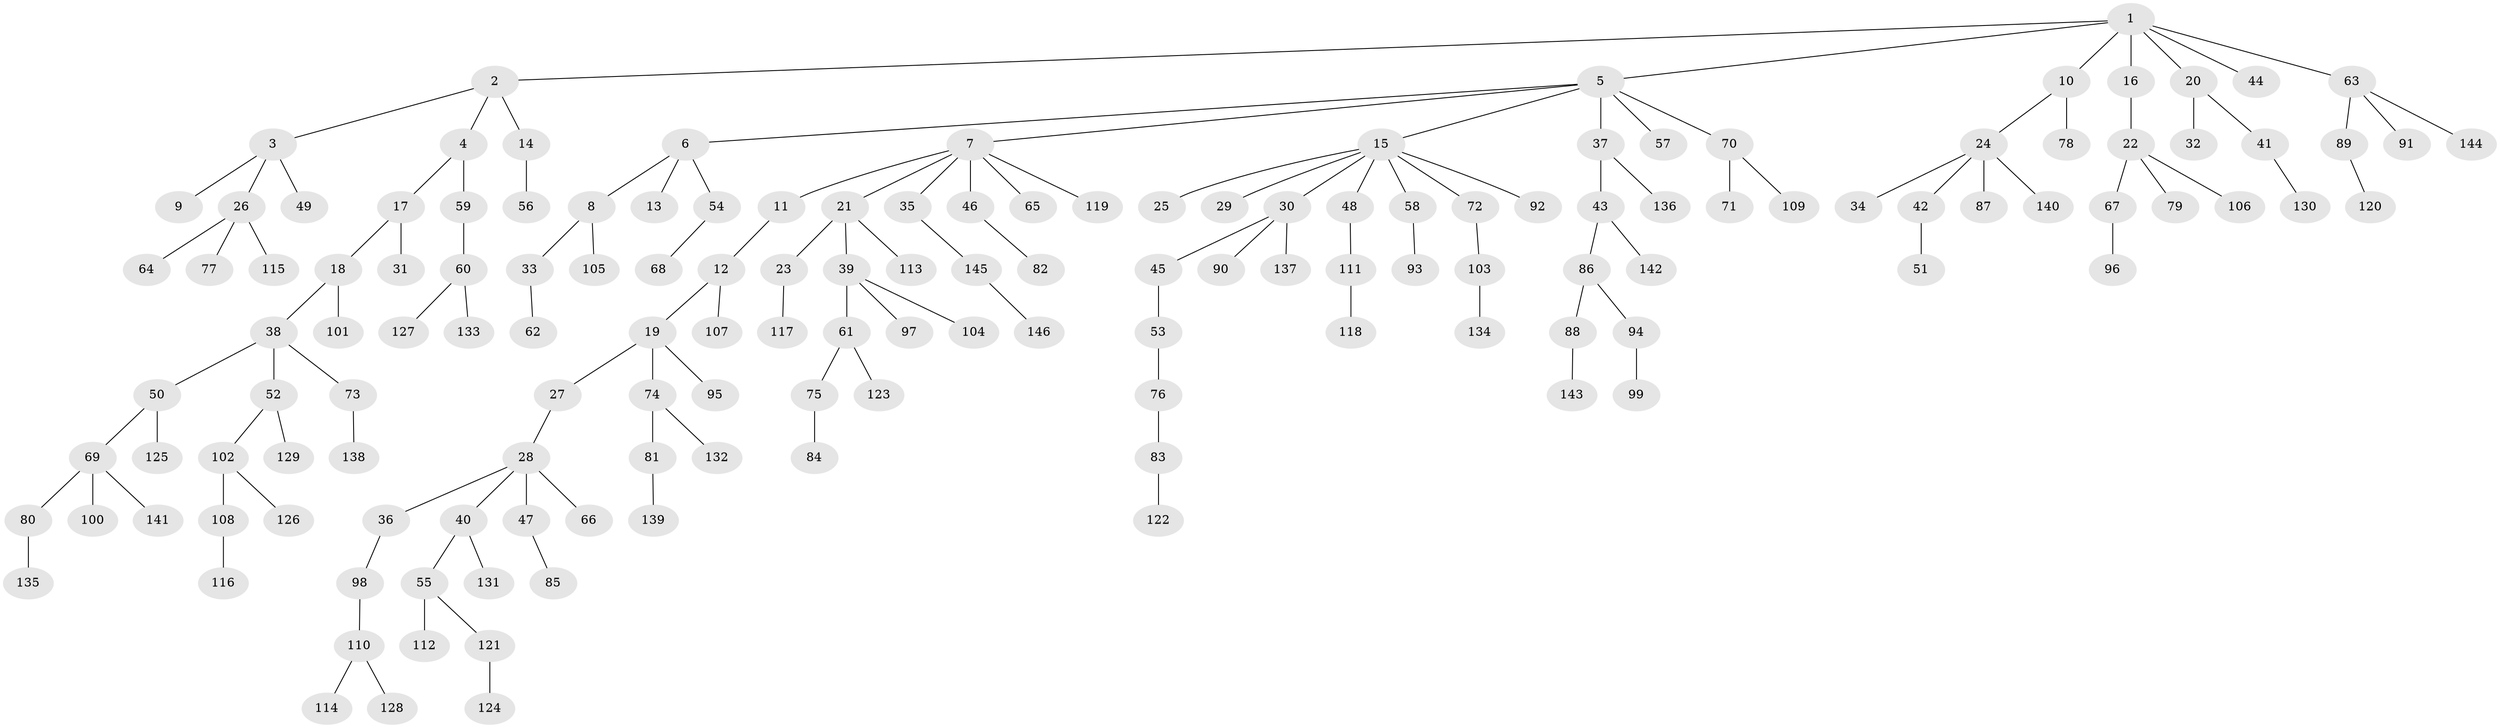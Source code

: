 // Generated by graph-tools (version 1.1) at 2025/02/03/09/25 03:02:26]
// undirected, 146 vertices, 145 edges
graph export_dot {
graph [start="1"]
  node [color=gray90,style=filled];
  1;
  2;
  3;
  4;
  5;
  6;
  7;
  8;
  9;
  10;
  11;
  12;
  13;
  14;
  15;
  16;
  17;
  18;
  19;
  20;
  21;
  22;
  23;
  24;
  25;
  26;
  27;
  28;
  29;
  30;
  31;
  32;
  33;
  34;
  35;
  36;
  37;
  38;
  39;
  40;
  41;
  42;
  43;
  44;
  45;
  46;
  47;
  48;
  49;
  50;
  51;
  52;
  53;
  54;
  55;
  56;
  57;
  58;
  59;
  60;
  61;
  62;
  63;
  64;
  65;
  66;
  67;
  68;
  69;
  70;
  71;
  72;
  73;
  74;
  75;
  76;
  77;
  78;
  79;
  80;
  81;
  82;
  83;
  84;
  85;
  86;
  87;
  88;
  89;
  90;
  91;
  92;
  93;
  94;
  95;
  96;
  97;
  98;
  99;
  100;
  101;
  102;
  103;
  104;
  105;
  106;
  107;
  108;
  109;
  110;
  111;
  112;
  113;
  114;
  115;
  116;
  117;
  118;
  119;
  120;
  121;
  122;
  123;
  124;
  125;
  126;
  127;
  128;
  129;
  130;
  131;
  132;
  133;
  134;
  135;
  136;
  137;
  138;
  139;
  140;
  141;
  142;
  143;
  144;
  145;
  146;
  1 -- 2;
  1 -- 5;
  1 -- 10;
  1 -- 16;
  1 -- 20;
  1 -- 44;
  1 -- 63;
  2 -- 3;
  2 -- 4;
  2 -- 14;
  3 -- 9;
  3 -- 26;
  3 -- 49;
  4 -- 17;
  4 -- 59;
  5 -- 6;
  5 -- 7;
  5 -- 15;
  5 -- 37;
  5 -- 57;
  5 -- 70;
  6 -- 8;
  6 -- 13;
  6 -- 54;
  7 -- 11;
  7 -- 21;
  7 -- 35;
  7 -- 46;
  7 -- 65;
  7 -- 119;
  8 -- 33;
  8 -- 105;
  10 -- 24;
  10 -- 78;
  11 -- 12;
  12 -- 19;
  12 -- 107;
  14 -- 56;
  15 -- 25;
  15 -- 29;
  15 -- 30;
  15 -- 48;
  15 -- 58;
  15 -- 72;
  15 -- 92;
  16 -- 22;
  17 -- 18;
  17 -- 31;
  18 -- 38;
  18 -- 101;
  19 -- 27;
  19 -- 74;
  19 -- 95;
  20 -- 32;
  20 -- 41;
  21 -- 23;
  21 -- 39;
  21 -- 113;
  22 -- 67;
  22 -- 79;
  22 -- 106;
  23 -- 117;
  24 -- 34;
  24 -- 42;
  24 -- 87;
  24 -- 140;
  26 -- 64;
  26 -- 77;
  26 -- 115;
  27 -- 28;
  28 -- 36;
  28 -- 40;
  28 -- 47;
  28 -- 66;
  30 -- 45;
  30 -- 90;
  30 -- 137;
  33 -- 62;
  35 -- 145;
  36 -- 98;
  37 -- 43;
  37 -- 136;
  38 -- 50;
  38 -- 52;
  38 -- 73;
  39 -- 61;
  39 -- 97;
  39 -- 104;
  40 -- 55;
  40 -- 131;
  41 -- 130;
  42 -- 51;
  43 -- 86;
  43 -- 142;
  45 -- 53;
  46 -- 82;
  47 -- 85;
  48 -- 111;
  50 -- 69;
  50 -- 125;
  52 -- 102;
  52 -- 129;
  53 -- 76;
  54 -- 68;
  55 -- 112;
  55 -- 121;
  58 -- 93;
  59 -- 60;
  60 -- 127;
  60 -- 133;
  61 -- 75;
  61 -- 123;
  63 -- 89;
  63 -- 91;
  63 -- 144;
  67 -- 96;
  69 -- 80;
  69 -- 100;
  69 -- 141;
  70 -- 71;
  70 -- 109;
  72 -- 103;
  73 -- 138;
  74 -- 81;
  74 -- 132;
  75 -- 84;
  76 -- 83;
  80 -- 135;
  81 -- 139;
  83 -- 122;
  86 -- 88;
  86 -- 94;
  88 -- 143;
  89 -- 120;
  94 -- 99;
  98 -- 110;
  102 -- 108;
  102 -- 126;
  103 -- 134;
  108 -- 116;
  110 -- 114;
  110 -- 128;
  111 -- 118;
  121 -- 124;
  145 -- 146;
}
